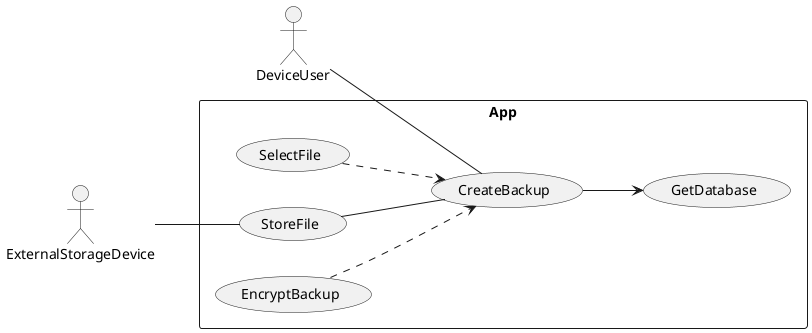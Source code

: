 @startuml
left to right direction
actor DeviceUser as a1
actor ExternalStorageDevice as a2

rectangle App {
        usecase CreateBackup as u1
        usecase SelectFile as u2
        usecase StoreFile as u3
        usecase EncryptBackup as u4
        usecase GetDatabase as u5
}

a1 -- u1
u2 ..> u1
u3 -- u1
a2 -- u3
u1 --> u5
u4 ..> u1
@enduml
